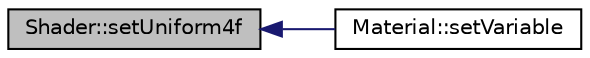 digraph "Shader::setUniform4f"
{
  edge [fontname="Helvetica",fontsize="10",labelfontname="Helvetica",labelfontsize="10"];
  node [fontname="Helvetica",fontsize="10",shape=record];
  rankdir="LR";
  Node1 [label="Shader::setUniform4f",height=0.2,width=0.4,color="black", fillcolor="grey75", style="filled" fontcolor="black"];
  Node1 -> Node2 [dir="back",color="midnightblue",fontsize="10",style="solid",fontname="Helvetica"];
  Node2 [label="Material::setVariable",height=0.2,width=0.4,color="black", fillcolor="white", style="filled",URL="$class_material.html#a8023a759967a147d1f506242df1161a7",tooltip="Sets the GLSL variable named name to value. "];
}
